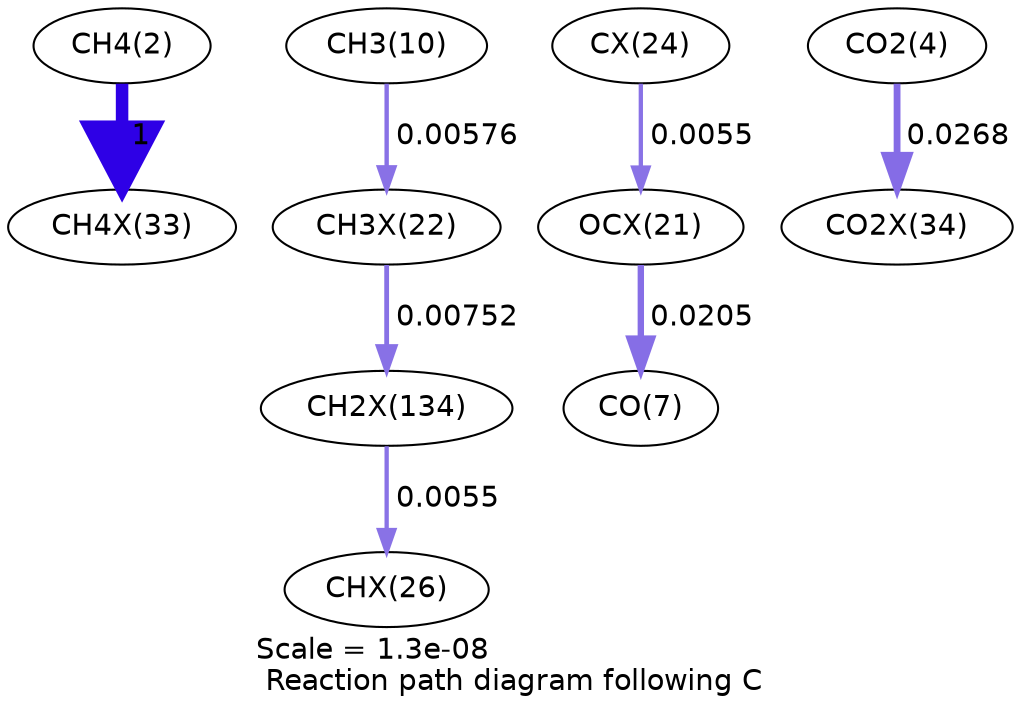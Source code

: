 digraph reaction_paths {
center=1;
s4 -> s45[fontname="Helvetica", penwidth=6, arrowsize=3, color="0.7, 1.5, 0.9"
, label=" 1"];
s12 -> s39[fontname="Helvetica", penwidth=2.11, arrowsize=1.05, color="0.7, 0.506, 0.9"
, label=" 0.00576"];
s39 -> s62[fontname="Helvetica", penwidth=2.31, arrowsize=1.15, color="0.7, 0.508, 0.9"
, label=" 0.00752"];
s62 -> s43[fontname="Helvetica", penwidth=2.07, arrowsize=1.04, color="0.7, 0.505, 0.9"
, label=" 0.0055"];
s41 -> s38[fontname="Helvetica", penwidth=2.07, arrowsize=1.04, color="0.7, 0.505, 0.9"
, label=" 0.0055"];
s38 -> s9[fontname="Helvetica", penwidth=3.06, arrowsize=1.53, color="0.7, 0.52, 0.9"
, label=" 0.0205"];
s6 -> s46[fontname="Helvetica", penwidth=3.27, arrowsize=1.63, color="0.7, 0.527, 0.9"
, label=" 0.0268"];
s4 [ fontname="Helvetica", label="CH4(2)"];
s6 [ fontname="Helvetica", label="CO2(4)"];
s9 [ fontname="Helvetica", label="CO(7)"];
s12 [ fontname="Helvetica", label="CH3(10)"];
s38 [ fontname="Helvetica", label="OCX(21)"];
s39 [ fontname="Helvetica", label="CH3X(22)"];
s41 [ fontname="Helvetica", label="CX(24)"];
s43 [ fontname="Helvetica", label="CHX(26)"];
s45 [ fontname="Helvetica", label="CH4X(33)"];
s46 [ fontname="Helvetica", label="CO2X(34)"];
s62 [ fontname="Helvetica", label="CH2X(134)"];
 label = "Scale = 1.3e-08\l Reaction path diagram following C";
 fontname = "Helvetica";
}
